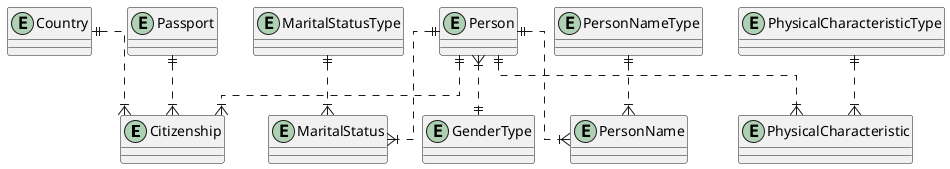 @startuml
' hide the spot
' hide circle

' avoid problems with angled crows feet
skinparam linetype ortho

entity Citizenship {
}

entity Country {
}

entity GenderType {
}

entity MaritalStatus {
}

entity MaritalStatusType {
}

entity Passport {
}

entity Person {
}

entity PersonName {
}

entity PersonNameType {
}

entity PhysicalCharacteristic {
}

entity PhysicalCharacteristicType {
}

Person ||..|{ MaritalStatus
Person ||..|{ PhysicalCharacteristic
Person ||..|{ PersonName
Person ||..|{ Citizenship
Person }|..|| GenderType
MaritalStatusType ||..|{ MaritalStatus
PhysicalCharacteristicType ||..|{ PhysicalCharacteristic
PersonNameType ||..|{ PersonName
Country ||..|{ Citizenship
Passport ||..|{ Citizenship

@enduml
